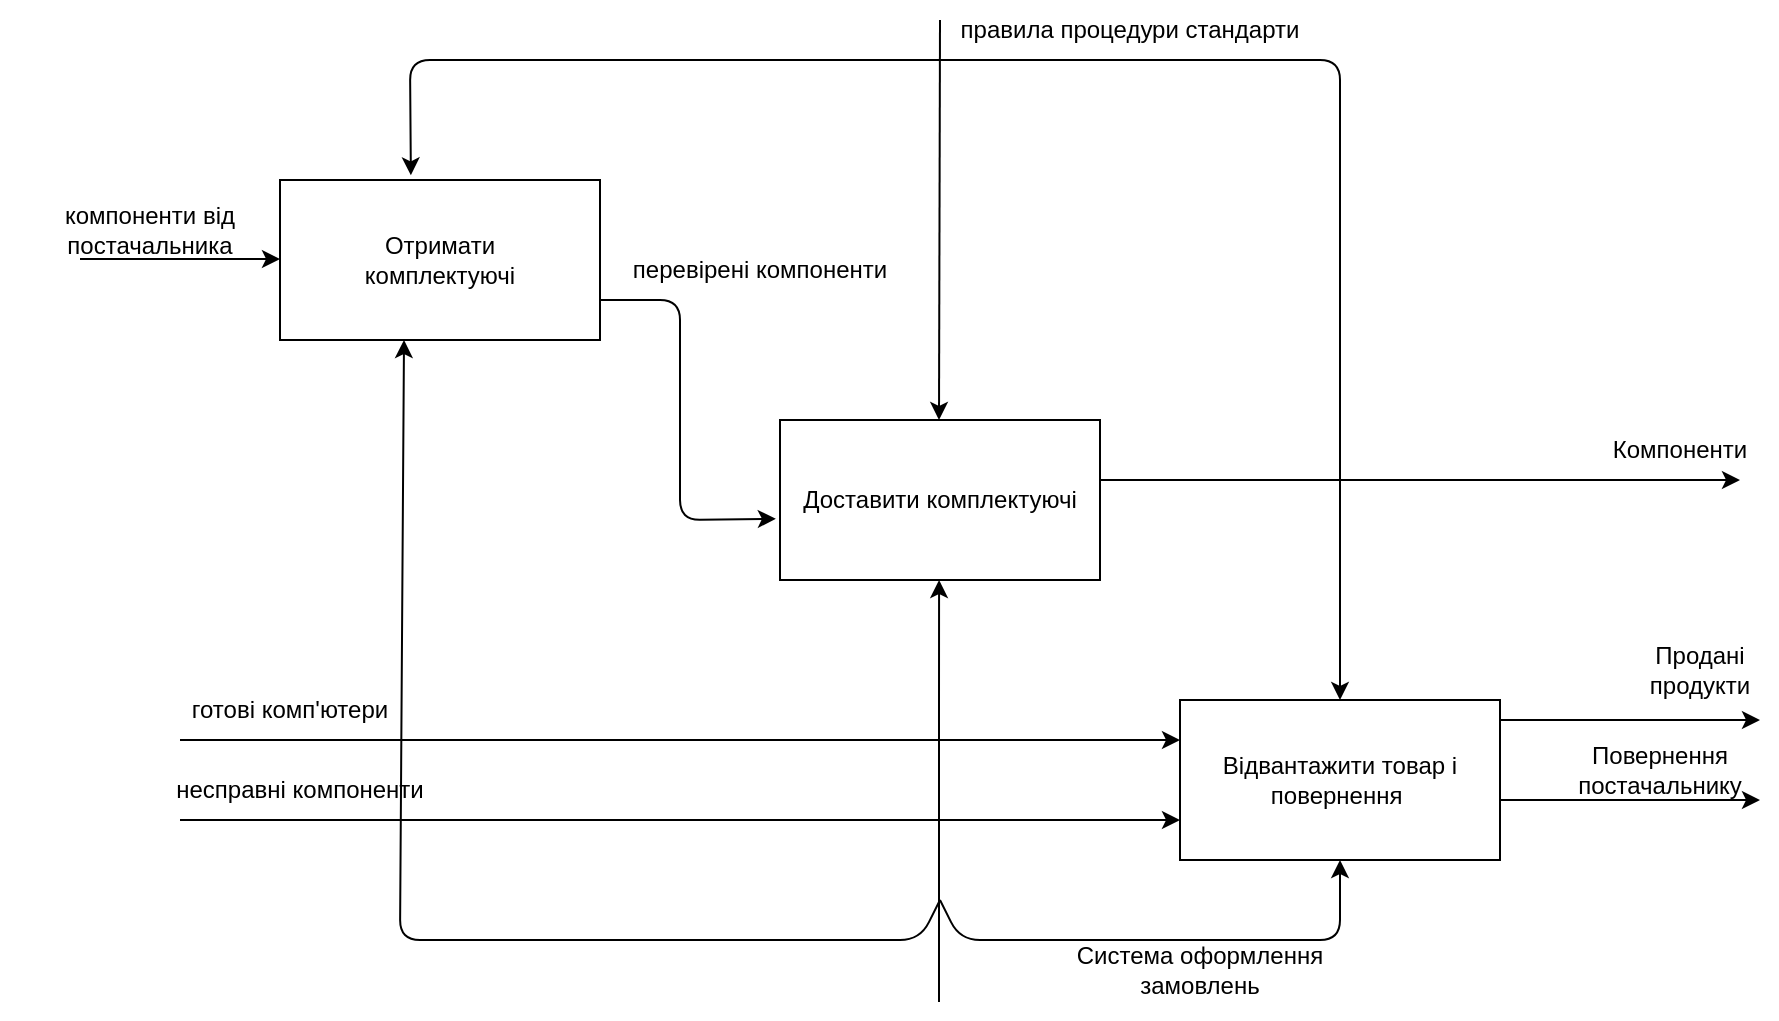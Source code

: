 <mxfile version="24.7.10">
  <diagram name="Page-1" id="KJrM5TN6bMcuwBst2HIF">
    <mxGraphModel dx="1822" dy="539" grid="1" gridSize="10" guides="1" tooltips="1" connect="1" arrows="1" fold="1" page="1" pageScale="1" pageWidth="827" pageHeight="1169" math="0" shadow="0">
      <root>
        <mxCell id="0" />
        <mxCell id="1" parent="0" />
        <mxCell id="dGLcqxDbYT8Q7OqdNw-I-1" value="Отримати&lt;div&gt;комплектуючі&lt;/div&gt;" style="whiteSpace=wrap;html=1;align=center;" vertex="1" parent="1">
          <mxGeometry x="70" y="100" width="160" height="80" as="geometry" />
        </mxCell>
        <mxCell id="dGLcqxDbYT8Q7OqdNw-I-2" value="&lt;div style=&quot;caret-color: rgb(0, 0, 0); color: rgb(0, 0, 0); font-family: Helvetica; font-size: 12px; font-style: normal; font-variant-caps: normal; font-weight: 400; letter-spacing: normal; orphans: auto; text-align: center; text-indent: 0px; text-transform: none; white-space: normal; widows: auto; word-spacing: 0px; -webkit-text-stroke-width: 0px; text-decoration: none;&quot;&gt;Доставити комплектуючі&lt;/div&gt;" style="whiteSpace=wrap;html=1;align=center;" vertex="1" parent="1">
          <mxGeometry x="320" y="220" width="160" height="80" as="geometry" />
        </mxCell>
        <mxCell id="dGLcqxDbYT8Q7OqdNw-I-3" value="Відвантажити товар і повернення&amp;nbsp;" style="whiteSpace=wrap;html=1;align=center;" vertex="1" parent="1">
          <mxGeometry x="520" y="360" width="160" height="80" as="geometry" />
        </mxCell>
        <mxCell id="dGLcqxDbYT8Q7OqdNw-I-4" value="" style="endArrow=classic;html=1;rounded=0;" edge="1" parent="1">
          <mxGeometry width="50" height="50" relative="1" as="geometry">
            <mxPoint x="680" y="370" as="sourcePoint" />
            <mxPoint x="810" y="370" as="targetPoint" />
          </mxGeometry>
        </mxCell>
        <mxCell id="dGLcqxDbYT8Q7OqdNw-I-5" value="" style="endArrow=classic;html=1;rounded=0;" edge="1" parent="1">
          <mxGeometry width="50" height="50" relative="1" as="geometry">
            <mxPoint x="680" y="410" as="sourcePoint" />
            <mxPoint x="810" y="410" as="targetPoint" />
          </mxGeometry>
        </mxCell>
        <mxCell id="dGLcqxDbYT8Q7OqdNw-I-6" value="" style="endArrow=classic;html=1;rounded=0;" edge="1" parent="1">
          <mxGeometry width="50" height="50" relative="1" as="geometry">
            <mxPoint x="480" y="250" as="sourcePoint" />
            <mxPoint x="800" y="250" as="targetPoint" />
          </mxGeometry>
        </mxCell>
        <mxCell id="dGLcqxDbYT8Q7OqdNw-I-7" value="" style="endArrow=classic;html=1;rounded=0;" edge="1" parent="1">
          <mxGeometry width="50" height="50" relative="1" as="geometry">
            <mxPoint x="400" y="20" as="sourcePoint" />
            <mxPoint x="399.5" y="220" as="targetPoint" />
          </mxGeometry>
        </mxCell>
        <mxCell id="dGLcqxDbYT8Q7OqdNw-I-8" value="" style="endArrow=classic;html=1;rounded=0;entryX=0.369;entryY=0.988;entryDx=0;entryDy=0;entryPerimeter=0;" edge="1" parent="1">
          <mxGeometry width="50" height="50" relative="1" as="geometry">
            <mxPoint x="399.5" y="510.96" as="sourcePoint" />
            <mxPoint x="399.54" y="300.0" as="targetPoint" />
            <Array as="points">
              <mxPoint x="399.5" y="370.96" />
            </Array>
          </mxGeometry>
        </mxCell>
        <mxCell id="dGLcqxDbYT8Q7OqdNw-I-9" value="" style="endArrow=classic;html=1;rounded=0;" edge="1" parent="1">
          <mxGeometry width="50" height="50" relative="1" as="geometry">
            <mxPoint x="-30" y="139.5" as="sourcePoint" />
            <mxPoint x="70" y="139.5" as="targetPoint" />
          </mxGeometry>
        </mxCell>
        <mxCell id="dGLcqxDbYT8Q7OqdNw-I-10" value="" style="endArrow=classic;html=1;rounded=0;entryX=0;entryY=0.25;entryDx=0;entryDy=0;" edge="1" parent="1" target="dGLcqxDbYT8Q7OqdNw-I-3">
          <mxGeometry width="50" height="50" relative="1" as="geometry">
            <mxPoint x="20" y="380" as="sourcePoint" />
            <mxPoint x="440" y="290" as="targetPoint" />
          </mxGeometry>
        </mxCell>
        <mxCell id="dGLcqxDbYT8Q7OqdNw-I-11" value="" style="endArrow=classic;html=1;rounded=0;entryX=0;entryY=0.25;entryDx=0;entryDy=0;" edge="1" parent="1">
          <mxGeometry width="50" height="50" relative="1" as="geometry">
            <mxPoint x="20" y="420" as="sourcePoint" />
            <mxPoint x="520" y="420" as="targetPoint" />
          </mxGeometry>
        </mxCell>
        <mxCell id="dGLcqxDbYT8Q7OqdNw-I-25" value="" style="endArrow=classic;html=1;rounded=1;entryX=-0.013;entryY=0.617;entryDx=0;entryDy=0;entryPerimeter=0;" edge="1" parent="1" target="dGLcqxDbYT8Q7OqdNw-I-2">
          <mxGeometry width="50" height="50" relative="1" as="geometry">
            <mxPoint x="230" y="160" as="sourcePoint" />
            <mxPoint x="300" y="200" as="targetPoint" />
            <Array as="points">
              <mxPoint x="270" y="160" />
              <mxPoint x="270" y="270" />
            </Array>
          </mxGeometry>
        </mxCell>
        <mxCell id="dGLcqxDbYT8Q7OqdNw-I-26" value="" style="endArrow=classic;html=1;rounded=1;entryX=0.328;entryY=1.04;entryDx=0;entryDy=0;entryPerimeter=0;" edge="1" parent="1">
          <mxGeometry width="50" height="50" relative="1" as="geometry">
            <mxPoint x="400" y="460" as="sourcePoint" />
            <mxPoint x="132" y="180" as="targetPoint" />
            <Array as="points">
              <mxPoint x="390" y="480" />
              <mxPoint x="130" y="480" />
            </Array>
          </mxGeometry>
        </mxCell>
        <mxCell id="dGLcqxDbYT8Q7OqdNw-I-27" value="" style="endArrow=classic;html=1;rounded=1;entryX=0.5;entryY=1;entryDx=0;entryDy=0;" edge="1" parent="1" target="dGLcqxDbYT8Q7OqdNw-I-3">
          <mxGeometry width="50" height="50" relative="1" as="geometry">
            <mxPoint x="400" y="460" as="sourcePoint" />
            <mxPoint x="690" y="431" as="targetPoint" />
            <Array as="points">
              <mxPoint x="410" y="480" />
              <mxPoint x="600" y="480" />
            </Array>
          </mxGeometry>
        </mxCell>
        <mxCell id="dGLcqxDbYT8Q7OqdNw-I-30" value="" style="endArrow=classic;html=1;rounded=1;entryX=0.5;entryY=0;entryDx=0;entryDy=0;" edge="1" parent="1" target="dGLcqxDbYT8Q7OqdNw-I-3">
          <mxGeometry width="50" height="50" relative="1" as="geometry">
            <mxPoint x="400" y="40" as="sourcePoint" />
            <mxPoint x="750" y="350" as="targetPoint" />
            <Array as="points">
              <mxPoint x="600" y="40" />
            </Array>
          </mxGeometry>
        </mxCell>
        <mxCell id="dGLcqxDbYT8Q7OqdNw-I-31" value="" style="endArrow=classic;html=1;rounded=1;entryX=0.409;entryY=-0.029;entryDx=0;entryDy=0;entryPerimeter=0;" edge="1" parent="1" target="dGLcqxDbYT8Q7OqdNw-I-1">
          <mxGeometry width="50" height="50" relative="1" as="geometry">
            <mxPoint x="400" y="40" as="sourcePoint" />
            <mxPoint x="100" y="90" as="targetPoint" />
            <Array as="points">
              <mxPoint x="370" y="40" />
              <mxPoint x="135" y="40" />
            </Array>
          </mxGeometry>
        </mxCell>
        <mxCell id="dGLcqxDbYT8Q7OqdNw-I-32" value="Компоненти" style="text;html=1;align=center;verticalAlign=middle;whiteSpace=wrap;rounded=0;" vertex="1" parent="1">
          <mxGeometry x="740" y="220" width="60" height="30" as="geometry" />
        </mxCell>
        <mxCell id="dGLcqxDbYT8Q7OqdNw-I-33" value="Продані продукти" style="text;html=1;align=center;verticalAlign=middle;whiteSpace=wrap;rounded=0;" vertex="1" parent="1">
          <mxGeometry x="750" y="330" width="60" height="30" as="geometry" />
        </mxCell>
        <mxCell id="dGLcqxDbYT8Q7OqdNw-I-34" value="Повернення постачальнику" style="text;html=1;align=center;verticalAlign=middle;whiteSpace=wrap;rounded=0;" vertex="1" parent="1">
          <mxGeometry x="730" y="380" width="60" height="30" as="geometry" />
        </mxCell>
        <mxCell id="dGLcqxDbYT8Q7OqdNw-I-35" value="Система оформлення замовлень" style="text;html=1;align=center;verticalAlign=middle;whiteSpace=wrap;rounded=0;" vertex="1" parent="1">
          <mxGeometry x="450" y="480" width="160" height="30" as="geometry" />
        </mxCell>
        <mxCell id="dGLcqxDbYT8Q7OqdNw-I-36" value="компоненти від постачальника" style="text;html=1;align=center;verticalAlign=middle;whiteSpace=wrap;rounded=0;" vertex="1" parent="1">
          <mxGeometry x="-70" y="110" width="150" height="30" as="geometry" />
        </mxCell>
        <mxCell id="dGLcqxDbYT8Q7OqdNw-I-37" value="правила процедури стандарти" style="text;html=1;align=center;verticalAlign=middle;whiteSpace=wrap;rounded=0;" vertex="1" parent="1">
          <mxGeometry x="380" y="10" width="230" height="30" as="geometry" />
        </mxCell>
        <mxCell id="dGLcqxDbYT8Q7OqdNw-I-38" value="перевірені компоненти" style="text;html=1;align=center;verticalAlign=middle;whiteSpace=wrap;rounded=0;" vertex="1" parent="1">
          <mxGeometry x="230" y="130" width="160" height="30" as="geometry" />
        </mxCell>
        <mxCell id="dGLcqxDbYT8Q7OqdNw-I-39" value="готові комп&#39;ютери" style="text;html=1;align=center;verticalAlign=middle;whiteSpace=wrap;rounded=0;" vertex="1" parent="1">
          <mxGeometry x="-10" y="350" width="170" height="30" as="geometry" />
        </mxCell>
        <mxCell id="dGLcqxDbYT8Q7OqdNw-I-40" value="несправні компоненти" style="text;html=1;align=center;verticalAlign=middle;whiteSpace=wrap;rounded=0;" vertex="1" parent="1">
          <mxGeometry y="390" width="160" height="30" as="geometry" />
        </mxCell>
      </root>
    </mxGraphModel>
  </diagram>
</mxfile>
